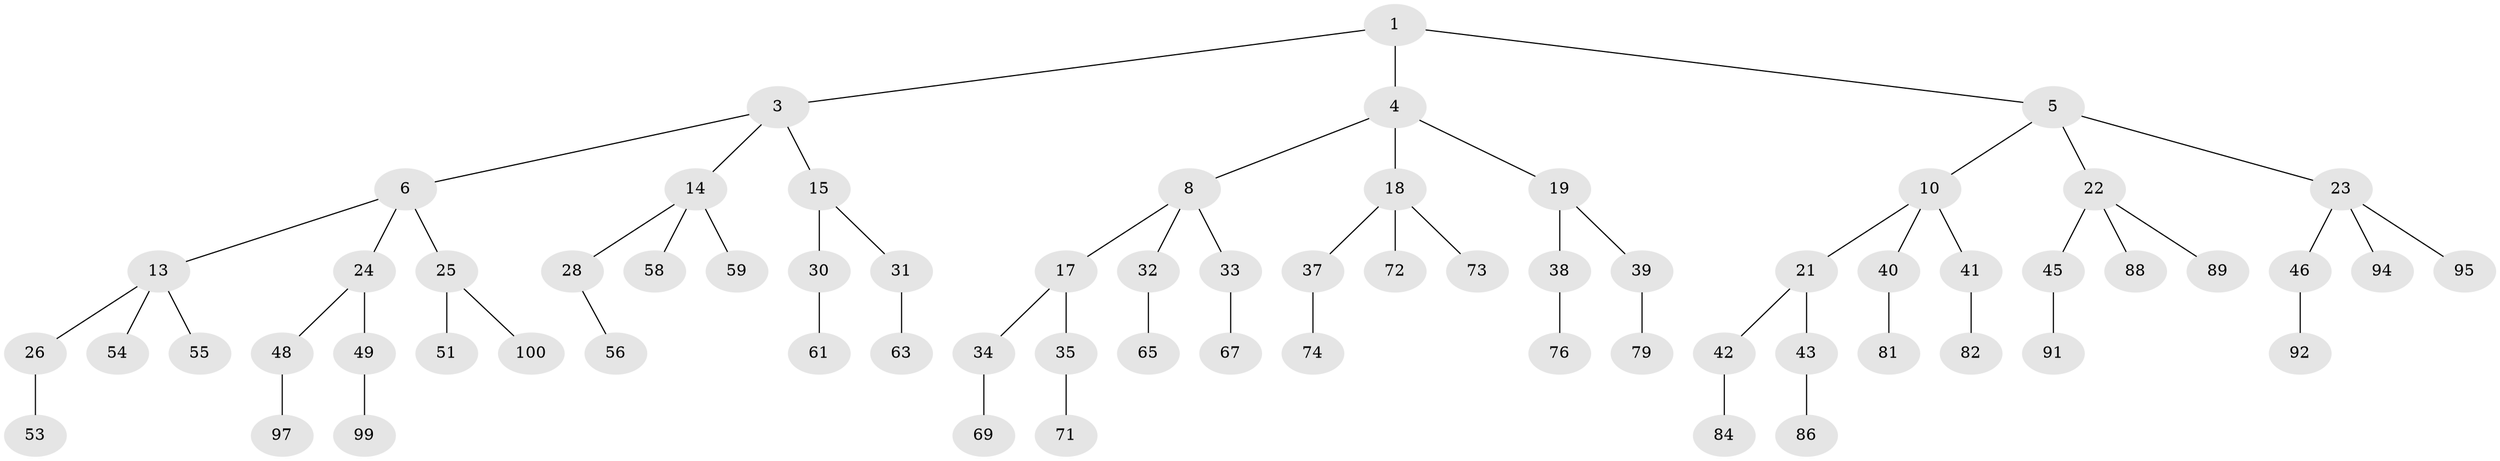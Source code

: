 // original degree distribution, {2: 0.02, 3: 0.48, 1: 0.5}
// Generated by graph-tools (version 1.1) at 2025/38/02/21/25 10:38:56]
// undirected, 68 vertices, 67 edges
graph export_dot {
graph [start="1"]
  node [color=gray90,style=filled];
  1 [super="+2"];
  3 [latent=1,super="+7"];
  4 [latent=0.5,super="+9"];
  5 [latent=0.5,super="+11"];
  6 [latent=0.5,super="+12"];
  8 [latent=0.333333,super="+16"];
  10 [latent=0.333333,super="+20"];
  13 [latent=0.333333,super="+27"];
  14 [latent=0.333333,super="+29"];
  15 [latent=0.333333];
  17 [latent=0.25];
  18 [latent=0.25,super="+36"];
  19 [latent=0.25];
  21 [latent=0.25];
  22 [latent=0.25,super="+44"];
  23 [latent=0.25,super="+47"];
  24 [latent=0.25];
  25 [latent=0.25,super="+50"];
  26 [latent=0.25,super="+52"];
  28 [latent=0.25,super="+57"];
  30 [latent=0.25,super="+60"];
  31 [latent=0.25,super="+62"];
  32 [latent=0.2,super="+64"];
  33 [latent=0.2,super="+66"];
  34 [latent=0.2,super="+68"];
  35 [latent=0.2,super="+70"];
  37 [latent=0.2,super="+75"];
  38 [latent=0.2,super="+77"];
  39 [latent=0.2,super="+78"];
  40 [latent=0.2,super="+80"];
  41 [latent=0.2,super="+83"];
  42 [latent=0.2,super="+85"];
  43 [latent=0.2,super="+87"];
  45 [latent=0.2,super="+90"];
  46 [latent=0.2,super="+93"];
  48 [latent=0.2,super="+96"];
  49 [latent=0.2,super="+98"];
  51 [latent=0.2];
  53 [latent=0.2];
  54 [latent=0.2];
  55 [latent=0.2];
  56 [latent=0.2];
  58 [latent=0.2];
  59 [latent=0.2];
  61 [latent=0.2];
  63 [latent=0.2];
  65 [latent=0.166667];
  67 [latent=0.166667];
  69 [latent=0.166667];
  71 [latent=0.166667];
  72 [latent=0.166667];
  73 [latent=0.166667];
  74 [latent=0.166667];
  76 [latent=0.166667];
  79 [latent=0.166667];
  81 [latent=0.166667];
  82 [latent=0.166667];
  84 [latent=0.166667];
  86 [latent=0.166667];
  88 [latent=0.166667];
  89 [latent=0.166667];
  91 [latent=0.166667];
  92 [latent=0.166667];
  94 [latent=0.166667];
  95 [latent=0.166667];
  97 [latent=0.166667];
  99 [latent=0.166667];
  100 [latent=0.166667];
  1 -- 3;
  1 -- 4;
  1 -- 5;
  3 -- 6;
  3 -- 14;
  3 -- 15;
  4 -- 8;
  4 -- 18;
  4 -- 19;
  5 -- 10;
  5 -- 22;
  5 -- 23;
  6 -- 13;
  6 -- 24;
  6 -- 25;
  8 -- 17;
  8 -- 33;
  8 -- 32;
  10 -- 21;
  10 -- 40;
  10 -- 41;
  13 -- 26;
  13 -- 54;
  13 -- 55;
  14 -- 28;
  14 -- 58;
  14 -- 59;
  15 -- 30;
  15 -- 31;
  17 -- 34;
  17 -- 35;
  18 -- 37;
  18 -- 72;
  18 -- 73;
  19 -- 38;
  19 -- 39;
  21 -- 42;
  21 -- 43;
  22 -- 45;
  22 -- 88;
  22 -- 89;
  23 -- 46;
  23 -- 95;
  23 -- 94;
  24 -- 48;
  24 -- 49;
  25 -- 51;
  25 -- 100;
  26 -- 53;
  28 -- 56;
  30 -- 61;
  31 -- 63;
  32 -- 65;
  33 -- 67;
  34 -- 69;
  35 -- 71;
  37 -- 74;
  38 -- 76;
  39 -- 79;
  40 -- 81;
  41 -- 82;
  42 -- 84;
  43 -- 86;
  45 -- 91;
  46 -- 92;
  48 -- 97;
  49 -- 99;
}
